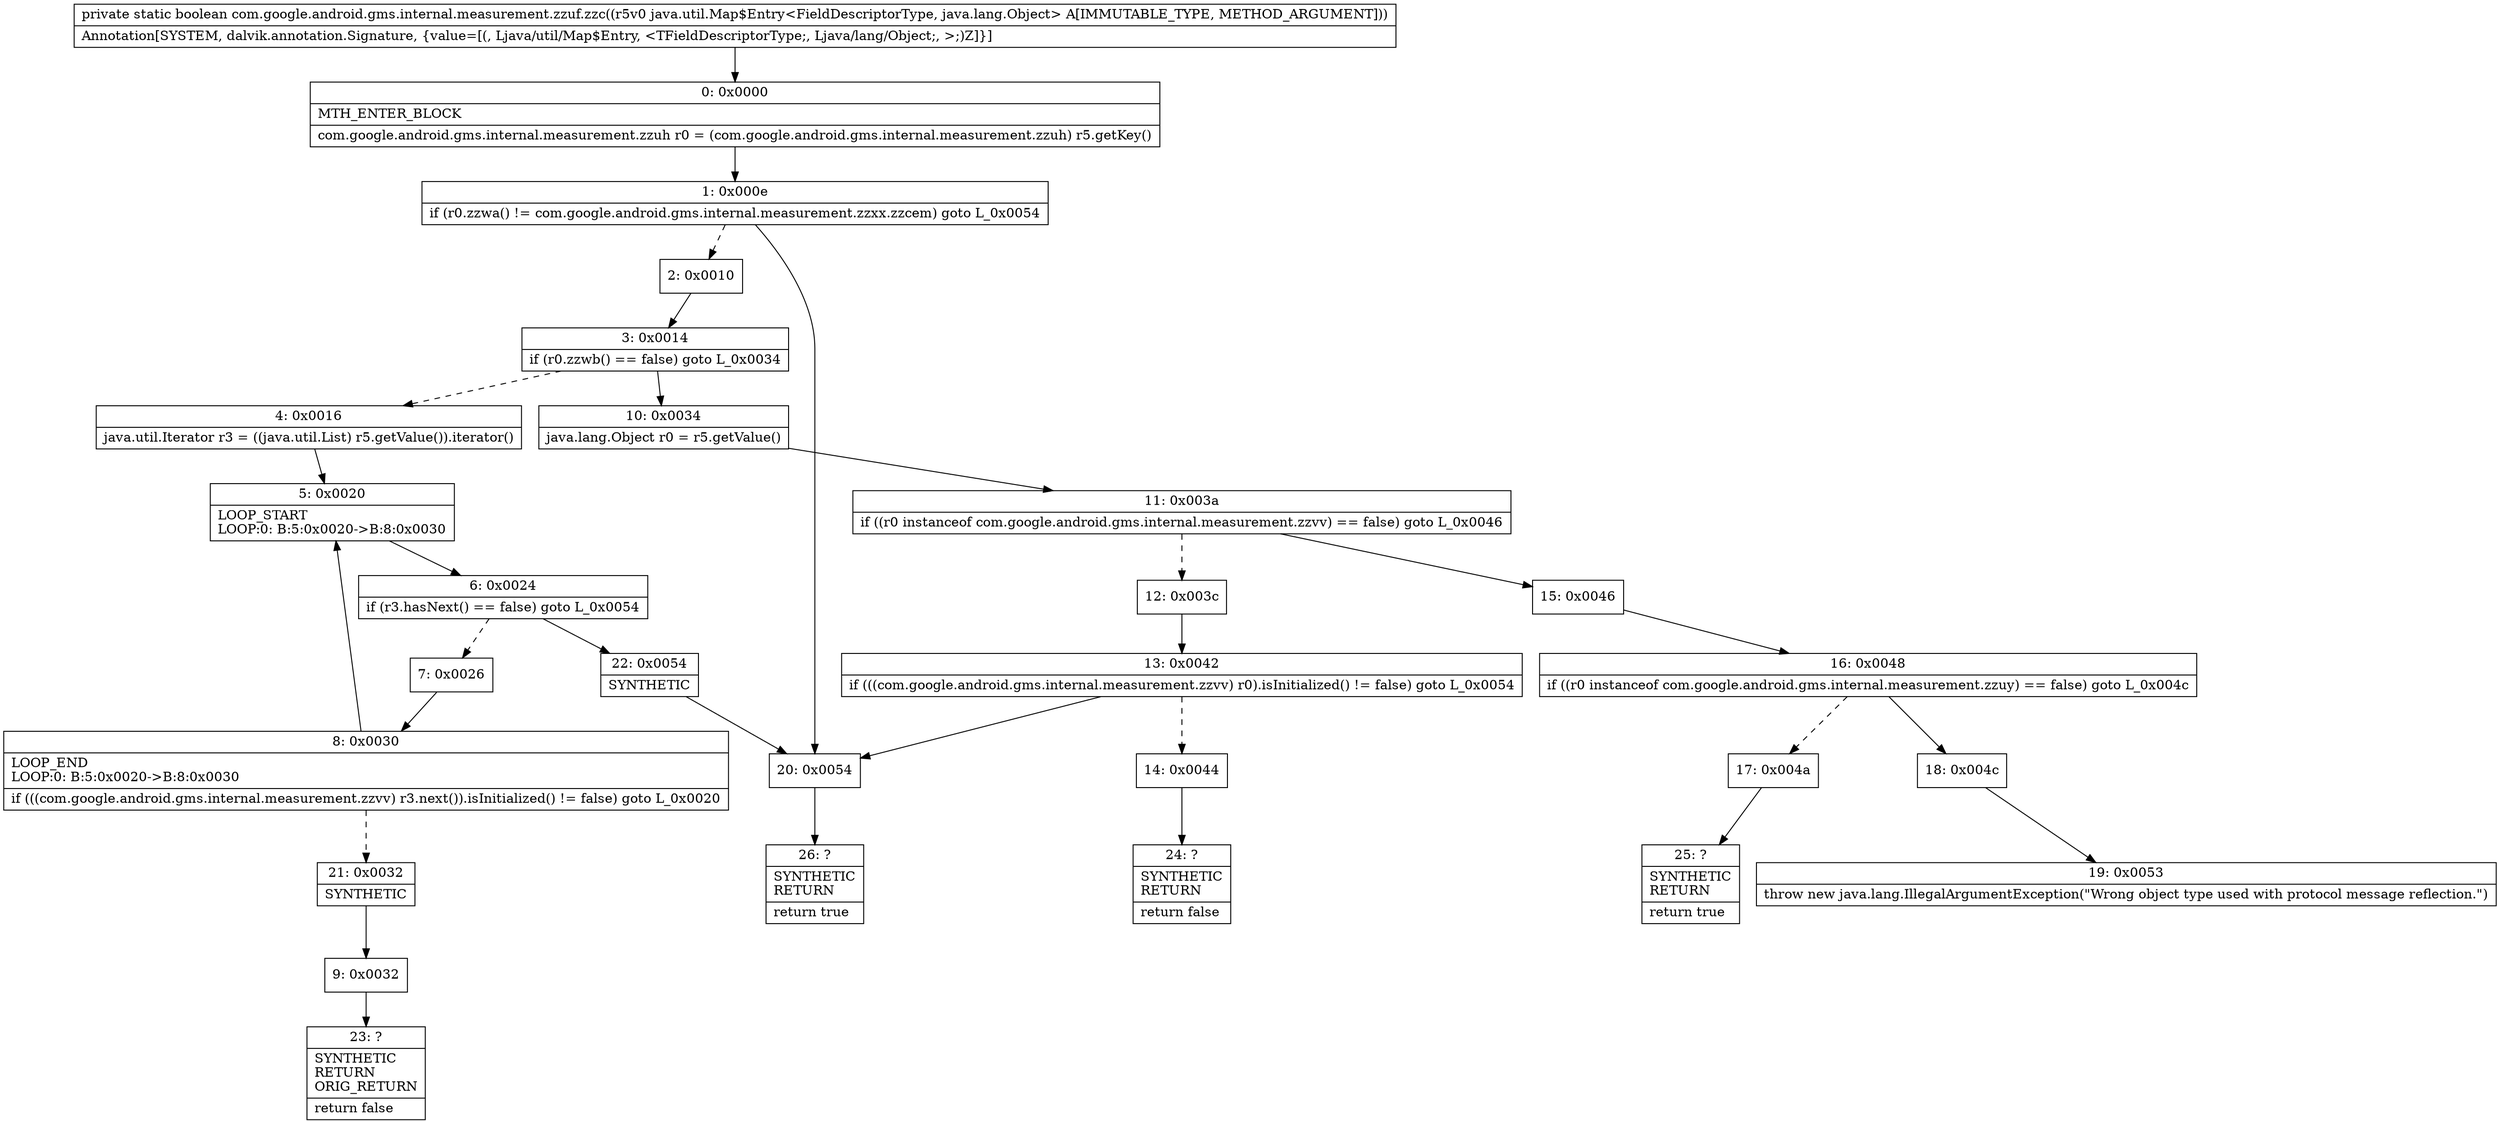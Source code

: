 digraph "CFG forcom.google.android.gms.internal.measurement.zzuf.zzc(Ljava\/util\/Map$Entry;)Z" {
Node_0 [shape=record,label="{0\:\ 0x0000|MTH_ENTER_BLOCK\l|com.google.android.gms.internal.measurement.zzuh r0 = (com.google.android.gms.internal.measurement.zzuh) r5.getKey()\l}"];
Node_1 [shape=record,label="{1\:\ 0x000e|if (r0.zzwa() != com.google.android.gms.internal.measurement.zzxx.zzcem) goto L_0x0054\l}"];
Node_2 [shape=record,label="{2\:\ 0x0010}"];
Node_3 [shape=record,label="{3\:\ 0x0014|if (r0.zzwb() == false) goto L_0x0034\l}"];
Node_4 [shape=record,label="{4\:\ 0x0016|java.util.Iterator r3 = ((java.util.List) r5.getValue()).iterator()\l}"];
Node_5 [shape=record,label="{5\:\ 0x0020|LOOP_START\lLOOP:0: B:5:0x0020\-\>B:8:0x0030\l}"];
Node_6 [shape=record,label="{6\:\ 0x0024|if (r3.hasNext() == false) goto L_0x0054\l}"];
Node_7 [shape=record,label="{7\:\ 0x0026}"];
Node_8 [shape=record,label="{8\:\ 0x0030|LOOP_END\lLOOP:0: B:5:0x0020\-\>B:8:0x0030\l|if (((com.google.android.gms.internal.measurement.zzvv) r3.next()).isInitialized() != false) goto L_0x0020\l}"];
Node_9 [shape=record,label="{9\:\ 0x0032}"];
Node_10 [shape=record,label="{10\:\ 0x0034|java.lang.Object r0 = r5.getValue()\l}"];
Node_11 [shape=record,label="{11\:\ 0x003a|if ((r0 instanceof com.google.android.gms.internal.measurement.zzvv) == false) goto L_0x0046\l}"];
Node_12 [shape=record,label="{12\:\ 0x003c}"];
Node_13 [shape=record,label="{13\:\ 0x0042|if (((com.google.android.gms.internal.measurement.zzvv) r0).isInitialized() != false) goto L_0x0054\l}"];
Node_14 [shape=record,label="{14\:\ 0x0044}"];
Node_15 [shape=record,label="{15\:\ 0x0046}"];
Node_16 [shape=record,label="{16\:\ 0x0048|if ((r0 instanceof com.google.android.gms.internal.measurement.zzuy) == false) goto L_0x004c\l}"];
Node_17 [shape=record,label="{17\:\ 0x004a}"];
Node_18 [shape=record,label="{18\:\ 0x004c}"];
Node_19 [shape=record,label="{19\:\ 0x0053|throw new java.lang.IllegalArgumentException(\"Wrong object type used with protocol message reflection.\")\l}"];
Node_20 [shape=record,label="{20\:\ 0x0054}"];
Node_21 [shape=record,label="{21\:\ 0x0032|SYNTHETIC\l}"];
Node_22 [shape=record,label="{22\:\ 0x0054|SYNTHETIC\l}"];
Node_23 [shape=record,label="{23\:\ ?|SYNTHETIC\lRETURN\lORIG_RETURN\l|return false\l}"];
Node_24 [shape=record,label="{24\:\ ?|SYNTHETIC\lRETURN\l|return false\l}"];
Node_25 [shape=record,label="{25\:\ ?|SYNTHETIC\lRETURN\l|return true\l}"];
Node_26 [shape=record,label="{26\:\ ?|SYNTHETIC\lRETURN\l|return true\l}"];
MethodNode[shape=record,label="{private static boolean com.google.android.gms.internal.measurement.zzuf.zzc((r5v0 java.util.Map$Entry\<FieldDescriptorType, java.lang.Object\> A[IMMUTABLE_TYPE, METHOD_ARGUMENT]))  | Annotation[SYSTEM, dalvik.annotation.Signature, \{value=[(, Ljava\/util\/Map$Entry, \<TFieldDescriptorType;, Ljava\/lang\/Object;, \>;)Z]\}]\l}"];
MethodNode -> Node_0;
Node_0 -> Node_1;
Node_1 -> Node_2[style=dashed];
Node_1 -> Node_20;
Node_2 -> Node_3;
Node_3 -> Node_4[style=dashed];
Node_3 -> Node_10;
Node_4 -> Node_5;
Node_5 -> Node_6;
Node_6 -> Node_7[style=dashed];
Node_6 -> Node_22;
Node_7 -> Node_8;
Node_8 -> Node_5;
Node_8 -> Node_21[style=dashed];
Node_9 -> Node_23;
Node_10 -> Node_11;
Node_11 -> Node_12[style=dashed];
Node_11 -> Node_15;
Node_12 -> Node_13;
Node_13 -> Node_14[style=dashed];
Node_13 -> Node_20;
Node_14 -> Node_24;
Node_15 -> Node_16;
Node_16 -> Node_17[style=dashed];
Node_16 -> Node_18;
Node_17 -> Node_25;
Node_18 -> Node_19;
Node_20 -> Node_26;
Node_21 -> Node_9;
Node_22 -> Node_20;
}

